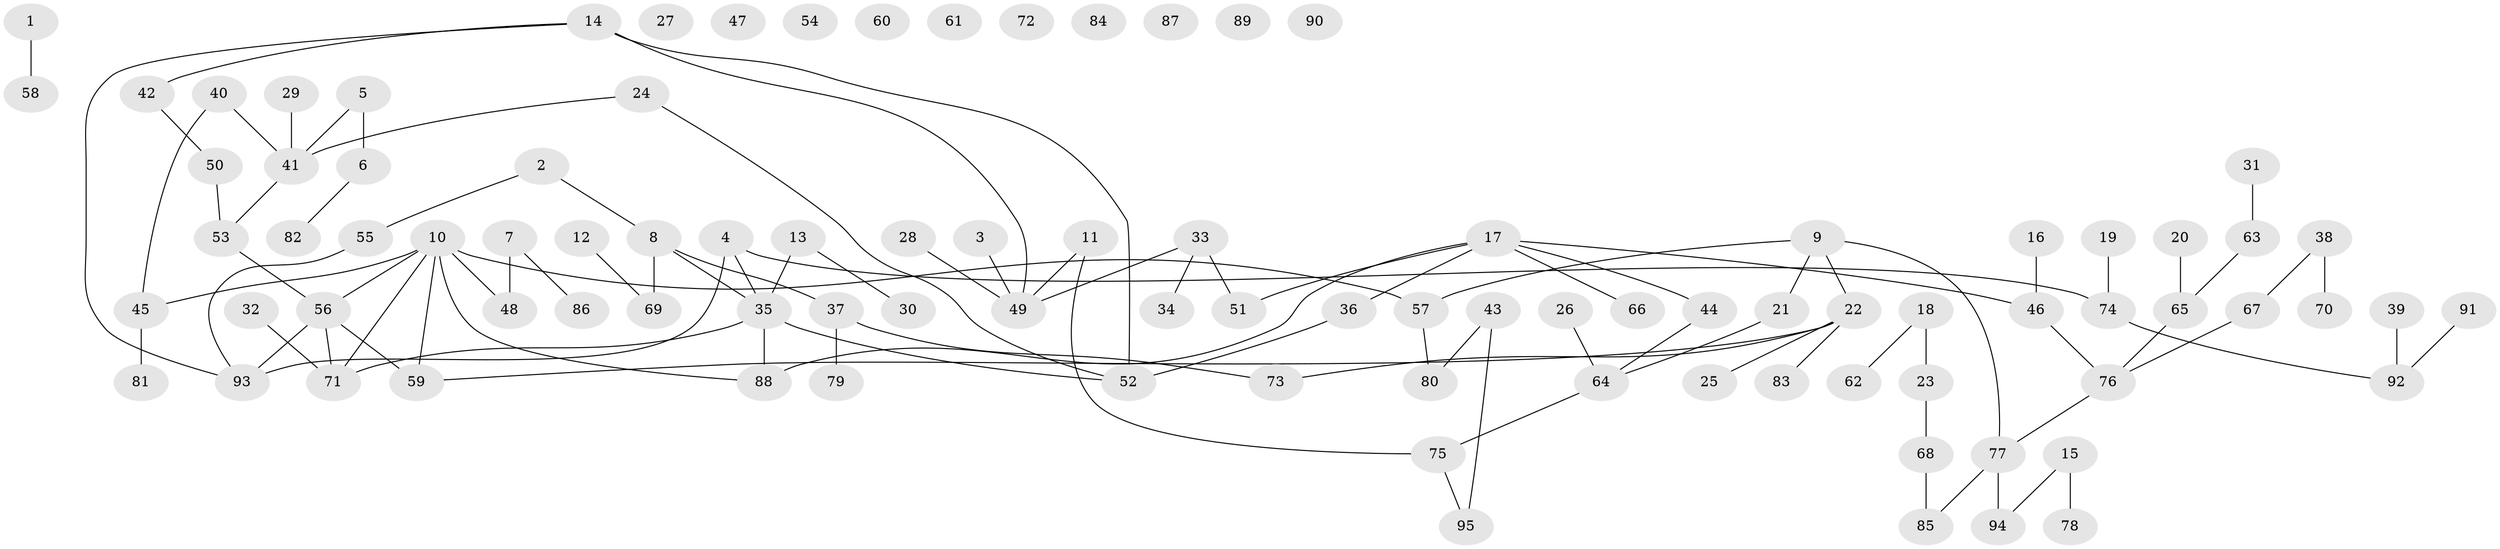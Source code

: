 // Generated by graph-tools (version 1.1) at 2025/49/03/09/25 03:49:08]
// undirected, 95 vertices, 100 edges
graph export_dot {
graph [start="1"]
  node [color=gray90,style=filled];
  1;
  2;
  3;
  4;
  5;
  6;
  7;
  8;
  9;
  10;
  11;
  12;
  13;
  14;
  15;
  16;
  17;
  18;
  19;
  20;
  21;
  22;
  23;
  24;
  25;
  26;
  27;
  28;
  29;
  30;
  31;
  32;
  33;
  34;
  35;
  36;
  37;
  38;
  39;
  40;
  41;
  42;
  43;
  44;
  45;
  46;
  47;
  48;
  49;
  50;
  51;
  52;
  53;
  54;
  55;
  56;
  57;
  58;
  59;
  60;
  61;
  62;
  63;
  64;
  65;
  66;
  67;
  68;
  69;
  70;
  71;
  72;
  73;
  74;
  75;
  76;
  77;
  78;
  79;
  80;
  81;
  82;
  83;
  84;
  85;
  86;
  87;
  88;
  89;
  90;
  91;
  92;
  93;
  94;
  95;
  1 -- 58;
  2 -- 8;
  2 -- 55;
  3 -- 49;
  4 -- 35;
  4 -- 74;
  4 -- 93;
  5 -- 6;
  5 -- 41;
  6 -- 82;
  7 -- 48;
  7 -- 86;
  8 -- 35;
  8 -- 37;
  8 -- 69;
  9 -- 21;
  9 -- 22;
  9 -- 57;
  9 -- 77;
  10 -- 45;
  10 -- 48;
  10 -- 56;
  10 -- 57;
  10 -- 59;
  10 -- 71;
  10 -- 88;
  11 -- 49;
  11 -- 75;
  12 -- 69;
  13 -- 30;
  13 -- 35;
  14 -- 42;
  14 -- 49;
  14 -- 52;
  14 -- 93;
  15 -- 78;
  15 -- 94;
  16 -- 46;
  17 -- 36;
  17 -- 44;
  17 -- 46;
  17 -- 51;
  17 -- 66;
  17 -- 88;
  18 -- 23;
  18 -- 62;
  19 -- 74;
  20 -- 65;
  21 -- 64;
  22 -- 25;
  22 -- 59;
  22 -- 73;
  22 -- 83;
  23 -- 68;
  24 -- 41;
  24 -- 52;
  26 -- 64;
  28 -- 49;
  29 -- 41;
  31 -- 63;
  32 -- 71;
  33 -- 34;
  33 -- 49;
  33 -- 51;
  35 -- 52;
  35 -- 71;
  35 -- 88;
  36 -- 52;
  37 -- 73;
  37 -- 79;
  38 -- 67;
  38 -- 70;
  39 -- 92;
  40 -- 41;
  40 -- 45;
  41 -- 53;
  42 -- 50;
  43 -- 80;
  43 -- 95;
  44 -- 64;
  45 -- 81;
  46 -- 76;
  50 -- 53;
  53 -- 56;
  55 -- 93;
  56 -- 59;
  56 -- 71;
  56 -- 93;
  57 -- 80;
  63 -- 65;
  64 -- 75;
  65 -- 76;
  67 -- 76;
  68 -- 85;
  74 -- 92;
  75 -- 95;
  76 -- 77;
  77 -- 85;
  77 -- 94;
  91 -- 92;
}

